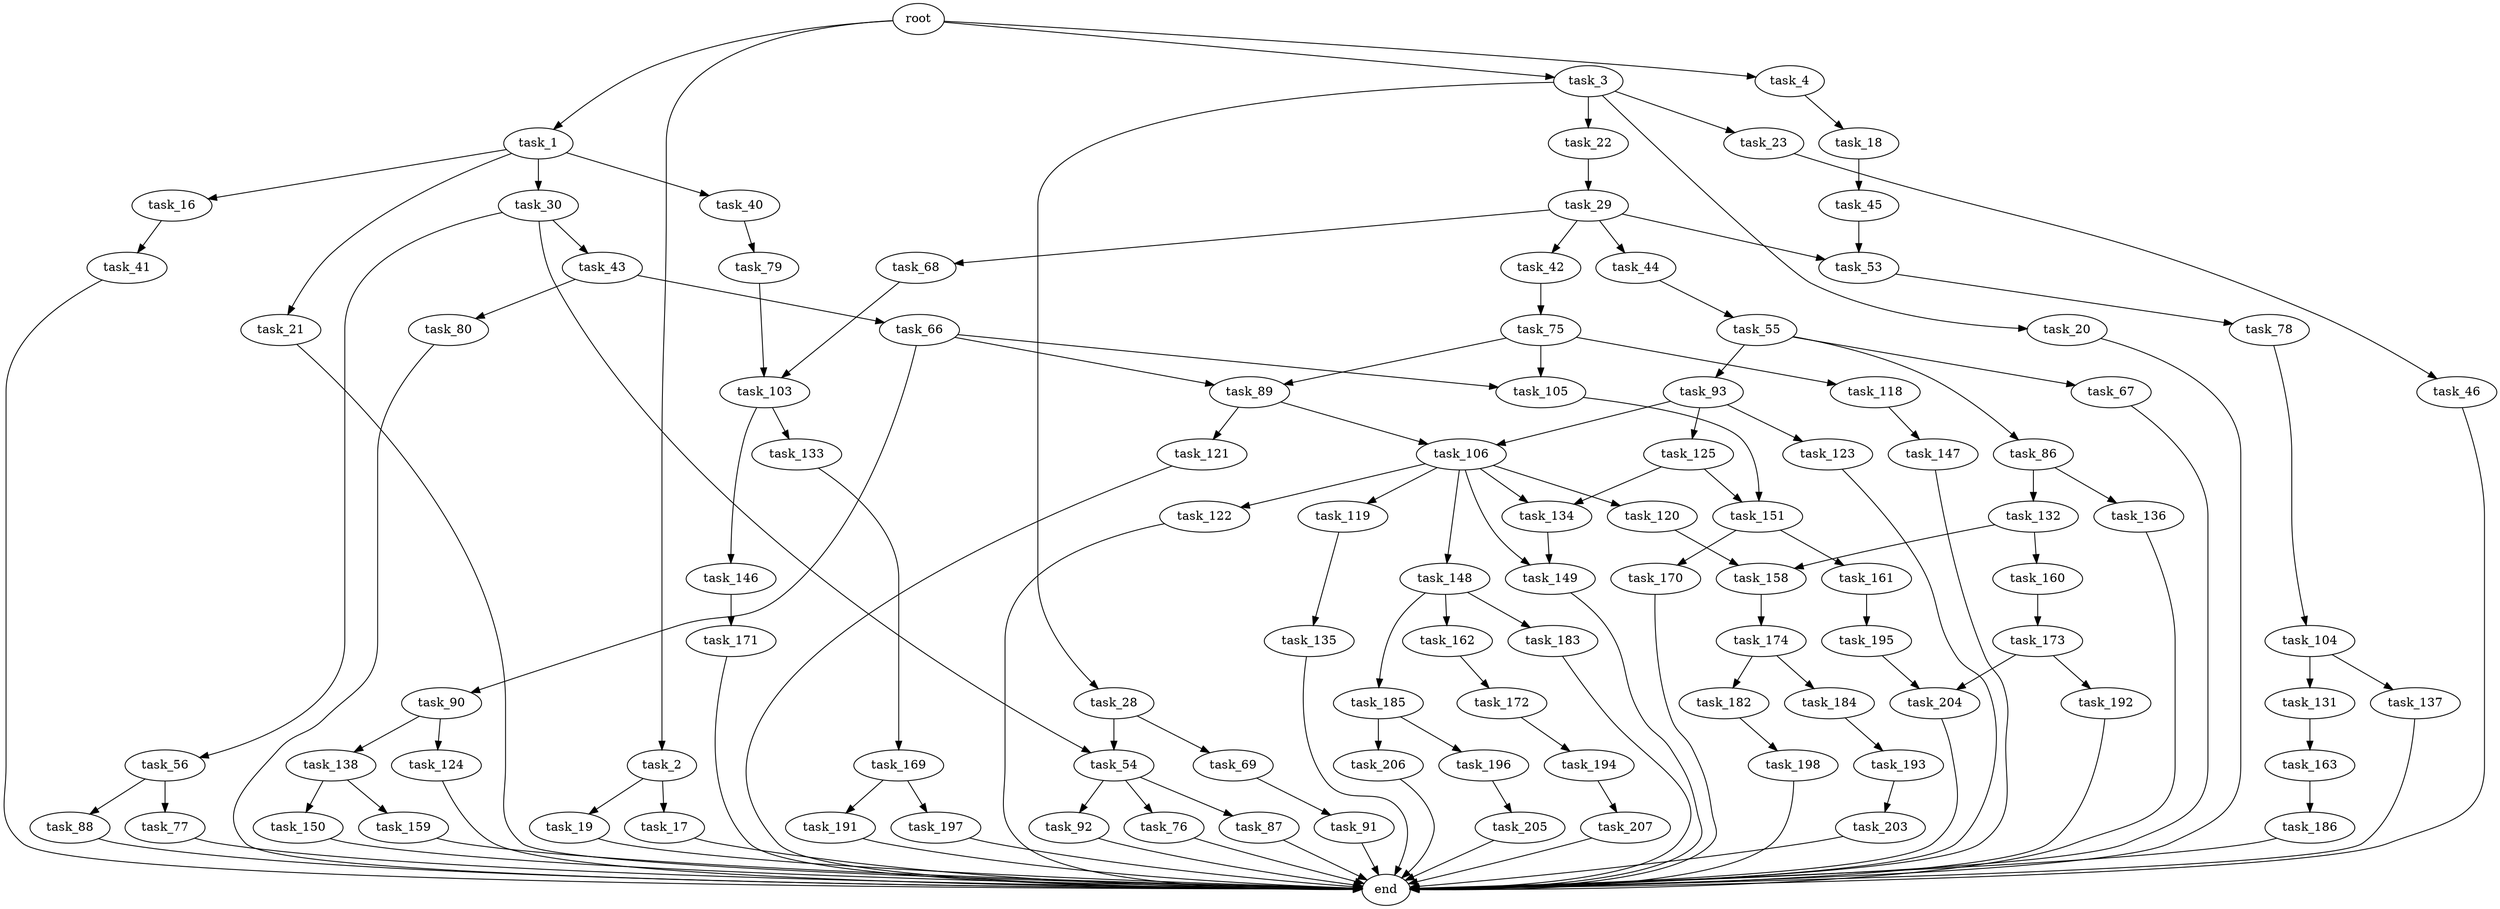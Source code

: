 digraph G {
  root [size="0.000000"];
  task_1 [size="51731893609.000000"];
  task_2 [size="8106617244.000000"];
  task_3 [size="1132502516802.000000"];
  task_4 [size="159513317303.000000"];
  task_16 [size="1331876923.000000"];
  task_21 [size="368293445632.000000"];
  task_30 [size="14572408254.000000"];
  task_40 [size="50086508244.000000"];
  task_17 [size="25652531478.000000"];
  task_19 [size="151209509828.000000"];
  task_20 [size="368293445632.000000"];
  task_22 [size="271945315839.000000"];
  task_23 [size="94190169072.000000"];
  task_28 [size="8589934592.000000"];
  task_18 [size="975793496757.000000"];
  task_41 [size="8589934592.000000"];
  end [size="0.000000"];
  task_45 [size="424234136510.000000"];
  task_29 [size="592027787966.000000"];
  task_46 [size="1837735418.000000"];
  task_54 [size="231928233984.000000"];
  task_69 [size="367082509811.000000"];
  task_42 [size="782757789696.000000"];
  task_44 [size="782757789696.000000"];
  task_53 [size="231928233984.000000"];
  task_68 [size="17836501255.000000"];
  task_43 [size="701814374092.000000"];
  task_56 [size="8216224435.000000"];
  task_79 [size="31175920682.000000"];
  task_75 [size="549755813888.000000"];
  task_66 [size="105249776107.000000"];
  task_80 [size="8589934592.000000"];
  task_55 [size="1073741824000.000000"];
  task_78 [size="6270473052.000000"];
  task_76 [size="128386867440.000000"];
  task_87 [size="1247070992.000000"];
  task_92 [size="231928233984.000000"];
  task_67 [size="28991029248.000000"];
  task_86 [size="30128304750.000000"];
  task_93 [size="231928233984.000000"];
  task_77 [size="34609491518.000000"];
  task_88 [size="659624578080.000000"];
  task_89 [size="2596976497.000000"];
  task_90 [size="368293445632.000000"];
  task_105 [size="944249954.000000"];
  task_103 [size="782757789696.000000"];
  task_91 [size="1085291746926.000000"];
  task_118 [size="606942673292.000000"];
  task_104 [size="684810359792.000000"];
  task_132 [size="2326051272.000000"];
  task_136 [size="368293445632.000000"];
  task_106 [size="1228887333994.000000"];
  task_121 [size="13362681406.000000"];
  task_124 [size="27085597872.000000"];
  task_138 [size="782757789696.000000"];
  task_123 [size="68719476736.000000"];
  task_125 [size="27091793927.000000"];
  task_133 [size="98323786034.000000"];
  task_146 [size="28991029248.000000"];
  task_131 [size="239587759060.000000"];
  task_137 [size="25791228430.000000"];
  task_151 [size="231928233984.000000"];
  task_119 [size="2647191261.000000"];
  task_120 [size="1835941770.000000"];
  task_122 [size="231928233984.000000"];
  task_134 [size="680518782.000000"];
  task_148 [size="134217728000.000000"];
  task_149 [size="134217728000.000000"];
  task_147 [size="620631816.000000"];
  task_135 [size="26267120278.000000"];
  task_158 [size="736676670783.000000"];
  task_163 [size="24864574575.000000"];
  task_160 [size="549755813888.000000"];
  task_169 [size="9633421225.000000"];
  task_150 [size="217253389668.000000"];
  task_159 [size="26178935864.000000"];
  task_171 [size="24608765156.000000"];
  task_162 [size="8589934592.000000"];
  task_183 [size="546198522663.000000"];
  task_185 [size="178486704778.000000"];
  task_161 [size="28991029248.000000"];
  task_170 [size="1073741824000.000000"];
  task_174 [size="134217728000.000000"];
  task_173 [size="108603898070.000000"];
  task_195 [size="782757789696.000000"];
  task_172 [size="8589934592.000000"];
  task_186 [size="134217728000.000000"];
  task_191 [size="42959478182.000000"];
  task_197 [size="346385859780.000000"];
  task_194 [size="836391523.000000"];
  task_192 [size="1073741824000.000000"];
  task_204 [size="590074443244.000000"];
  task_182 [size="28991029248.000000"];
  task_184 [size="28991029248.000000"];
  task_198 [size="842160576269.000000"];
  task_193 [size="368293445632.000000"];
  task_196 [size="68719476736.000000"];
  task_206 [size="28991029248.000000"];
  task_203 [size="28991029248.000000"];
  task_207 [size="830121116.000000"];
  task_205 [size="39470729070.000000"];

  root -> task_1 [size="1.000000"];
  root -> task_2 [size="1.000000"];
  root -> task_3 [size="1.000000"];
  root -> task_4 [size="1.000000"];
  task_1 -> task_16 [size="75497472.000000"];
  task_1 -> task_21 [size="75497472.000000"];
  task_1 -> task_30 [size="75497472.000000"];
  task_1 -> task_40 [size="75497472.000000"];
  task_2 -> task_17 [size="134217728.000000"];
  task_2 -> task_19 [size="134217728.000000"];
  task_3 -> task_20 [size="679477248.000000"];
  task_3 -> task_22 [size="679477248.000000"];
  task_3 -> task_23 [size="679477248.000000"];
  task_3 -> task_28 [size="679477248.000000"];
  task_4 -> task_18 [size="209715200.000000"];
  task_16 -> task_41 [size="75497472.000000"];
  task_21 -> end [size="1.000000"];
  task_30 -> task_43 [size="411041792.000000"];
  task_30 -> task_54 [size="411041792.000000"];
  task_30 -> task_56 [size="411041792.000000"];
  task_40 -> task_79 [size="134217728.000000"];
  task_17 -> end [size="1.000000"];
  task_19 -> end [size="1.000000"];
  task_20 -> end [size="1.000000"];
  task_22 -> task_29 [size="209715200.000000"];
  task_23 -> task_46 [size="209715200.000000"];
  task_28 -> task_54 [size="33554432.000000"];
  task_28 -> task_69 [size="33554432.000000"];
  task_18 -> task_45 [size="838860800.000000"];
  task_41 -> end [size="1.000000"];
  task_45 -> task_53 [size="301989888.000000"];
  task_29 -> task_42 [size="411041792.000000"];
  task_29 -> task_44 [size="411041792.000000"];
  task_29 -> task_53 [size="411041792.000000"];
  task_29 -> task_68 [size="411041792.000000"];
  task_46 -> end [size="1.000000"];
  task_54 -> task_76 [size="301989888.000000"];
  task_54 -> task_87 [size="301989888.000000"];
  task_54 -> task_92 [size="301989888.000000"];
  task_69 -> task_91 [size="411041792.000000"];
  task_42 -> task_75 [size="679477248.000000"];
  task_44 -> task_55 [size="679477248.000000"];
  task_53 -> task_78 [size="301989888.000000"];
  task_68 -> task_103 [size="301989888.000000"];
  task_43 -> task_66 [size="536870912.000000"];
  task_43 -> task_80 [size="536870912.000000"];
  task_56 -> task_77 [size="209715200.000000"];
  task_56 -> task_88 [size="209715200.000000"];
  task_79 -> task_103 [size="75497472.000000"];
  task_75 -> task_89 [size="536870912.000000"];
  task_75 -> task_105 [size="536870912.000000"];
  task_75 -> task_118 [size="536870912.000000"];
  task_66 -> task_89 [size="209715200.000000"];
  task_66 -> task_90 [size="209715200.000000"];
  task_66 -> task_105 [size="209715200.000000"];
  task_80 -> end [size="1.000000"];
  task_55 -> task_67 [size="838860800.000000"];
  task_55 -> task_86 [size="838860800.000000"];
  task_55 -> task_93 [size="838860800.000000"];
  task_78 -> task_104 [size="301989888.000000"];
  task_76 -> end [size="1.000000"];
  task_87 -> end [size="1.000000"];
  task_92 -> end [size="1.000000"];
  task_67 -> end [size="1.000000"];
  task_86 -> task_132 [size="679477248.000000"];
  task_86 -> task_136 [size="679477248.000000"];
  task_93 -> task_106 [size="301989888.000000"];
  task_93 -> task_123 [size="301989888.000000"];
  task_93 -> task_125 [size="301989888.000000"];
  task_77 -> end [size="1.000000"];
  task_88 -> end [size="1.000000"];
  task_89 -> task_106 [size="209715200.000000"];
  task_89 -> task_121 [size="209715200.000000"];
  task_90 -> task_124 [size="411041792.000000"];
  task_90 -> task_138 [size="411041792.000000"];
  task_105 -> task_151 [size="75497472.000000"];
  task_103 -> task_133 [size="679477248.000000"];
  task_103 -> task_146 [size="679477248.000000"];
  task_91 -> end [size="1.000000"];
  task_118 -> task_147 [size="411041792.000000"];
  task_104 -> task_131 [size="536870912.000000"];
  task_104 -> task_137 [size="536870912.000000"];
  task_132 -> task_158 [size="75497472.000000"];
  task_132 -> task_160 [size="75497472.000000"];
  task_136 -> end [size="1.000000"];
  task_106 -> task_119 [size="838860800.000000"];
  task_106 -> task_120 [size="838860800.000000"];
  task_106 -> task_122 [size="838860800.000000"];
  task_106 -> task_134 [size="838860800.000000"];
  task_106 -> task_148 [size="838860800.000000"];
  task_106 -> task_149 [size="838860800.000000"];
  task_121 -> end [size="1.000000"];
  task_124 -> end [size="1.000000"];
  task_138 -> task_150 [size="679477248.000000"];
  task_138 -> task_159 [size="679477248.000000"];
  task_123 -> end [size="1.000000"];
  task_125 -> task_134 [size="33554432.000000"];
  task_125 -> task_151 [size="33554432.000000"];
  task_133 -> task_169 [size="301989888.000000"];
  task_146 -> task_171 [size="75497472.000000"];
  task_131 -> task_163 [size="536870912.000000"];
  task_137 -> end [size="1.000000"];
  task_151 -> task_161 [size="301989888.000000"];
  task_151 -> task_170 [size="301989888.000000"];
  task_119 -> task_135 [size="134217728.000000"];
  task_120 -> task_158 [size="134217728.000000"];
  task_122 -> end [size="1.000000"];
  task_134 -> task_149 [size="33554432.000000"];
  task_148 -> task_162 [size="209715200.000000"];
  task_148 -> task_183 [size="209715200.000000"];
  task_148 -> task_185 [size="209715200.000000"];
  task_149 -> end [size="1.000000"];
  task_147 -> end [size="1.000000"];
  task_135 -> end [size="1.000000"];
  task_158 -> task_174 [size="838860800.000000"];
  task_163 -> task_186 [size="838860800.000000"];
  task_160 -> task_173 [size="536870912.000000"];
  task_169 -> task_191 [size="838860800.000000"];
  task_169 -> task_197 [size="838860800.000000"];
  task_150 -> end [size="1.000000"];
  task_159 -> end [size="1.000000"];
  task_171 -> end [size="1.000000"];
  task_162 -> task_172 [size="33554432.000000"];
  task_183 -> end [size="1.000000"];
  task_185 -> task_196 [size="411041792.000000"];
  task_185 -> task_206 [size="411041792.000000"];
  task_161 -> task_195 [size="75497472.000000"];
  task_170 -> end [size="1.000000"];
  task_174 -> task_182 [size="209715200.000000"];
  task_174 -> task_184 [size="209715200.000000"];
  task_173 -> task_192 [size="301989888.000000"];
  task_173 -> task_204 [size="301989888.000000"];
  task_195 -> task_204 [size="679477248.000000"];
  task_172 -> task_194 [size="33554432.000000"];
  task_186 -> end [size="1.000000"];
  task_191 -> end [size="1.000000"];
  task_197 -> end [size="1.000000"];
  task_194 -> task_207 [size="75497472.000000"];
  task_192 -> end [size="1.000000"];
  task_204 -> end [size="1.000000"];
  task_182 -> task_198 [size="75497472.000000"];
  task_184 -> task_193 [size="75497472.000000"];
  task_198 -> end [size="1.000000"];
  task_193 -> task_203 [size="411041792.000000"];
  task_196 -> task_205 [size="134217728.000000"];
  task_206 -> end [size="1.000000"];
  task_203 -> end [size="1.000000"];
  task_207 -> end [size="1.000000"];
  task_205 -> end [size="1.000000"];
}
